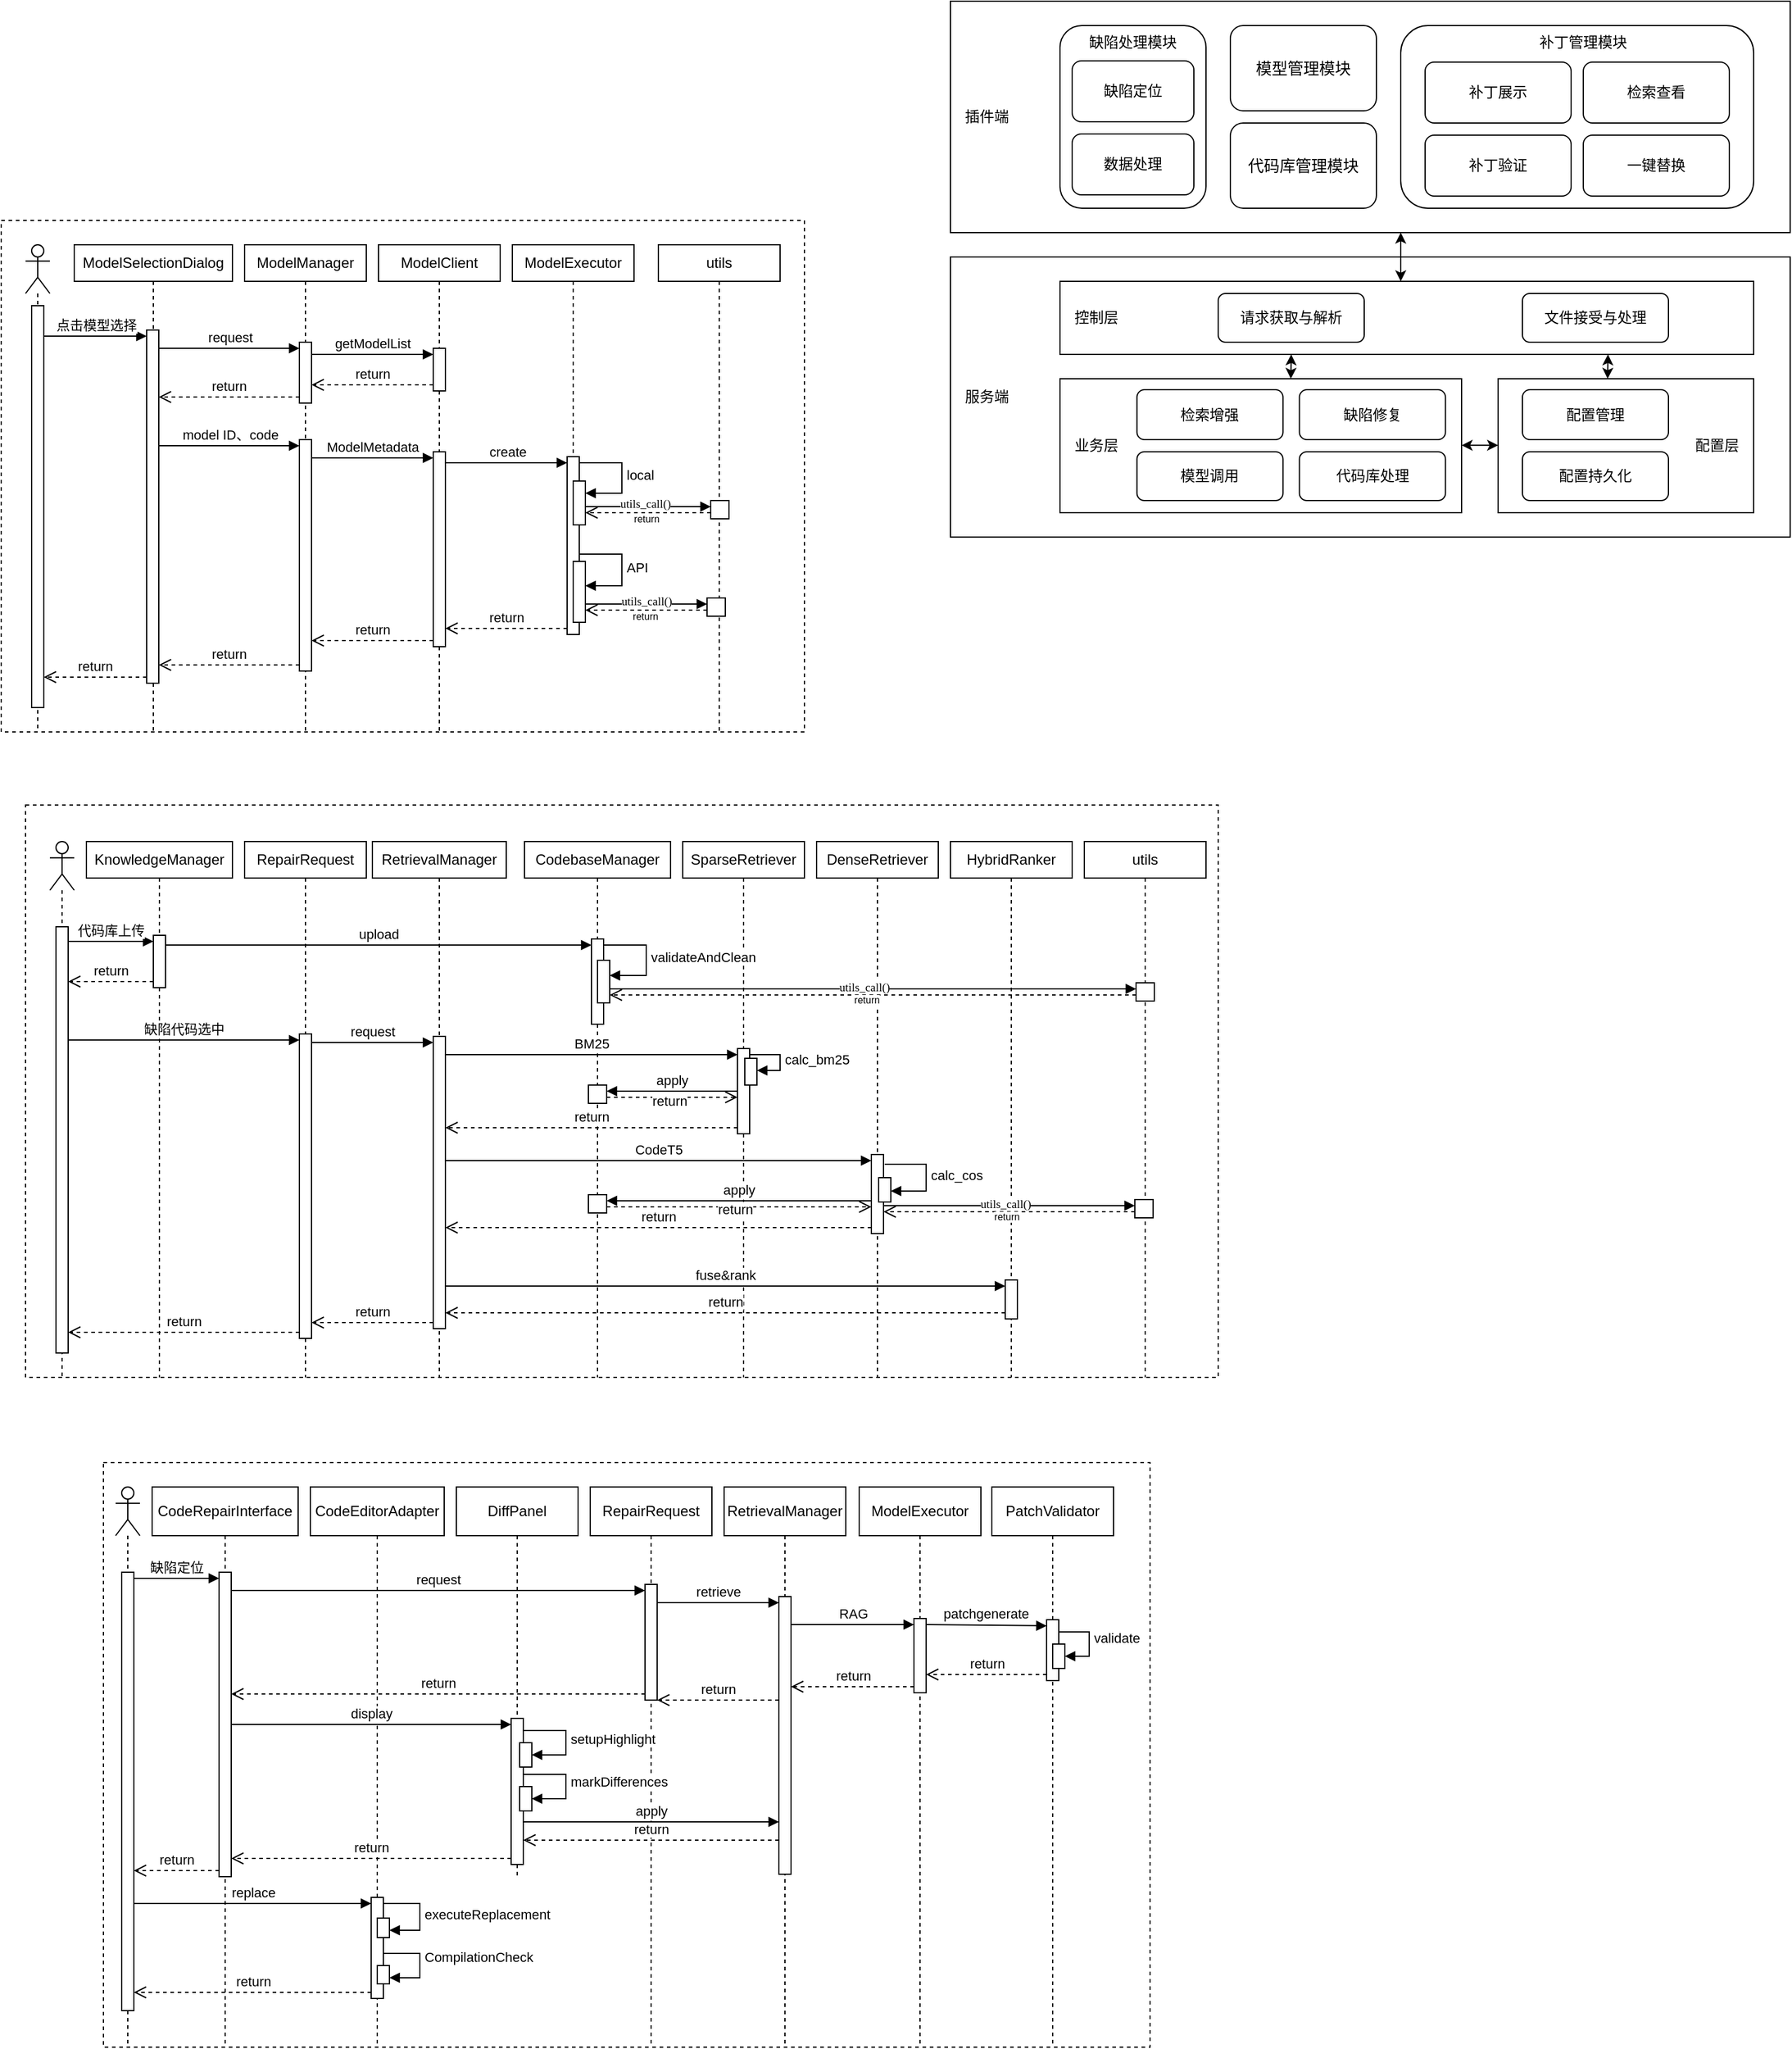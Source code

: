 <mxfile version="26.2.12">
  <diagram name="第 1 页" id="L7BnM6FXrhf_ScV4RtGR">
    <mxGraphModel dx="2941" dy="2483" grid="1" gridSize="10" guides="1" tooltips="1" connect="1" arrows="1" fold="1" page="1" pageScale="1" pageWidth="827" pageHeight="1169" math="0" shadow="0">
      <root>
        <mxCell id="0" />
        <mxCell id="1" parent="0" />
        <mxCell id="oSiUhIfpG8IgEurFUvMn-1" value="" style="rounded=0;whiteSpace=wrap;html=1;dashed=1;" vertex="1" parent="1">
          <mxGeometry x="-770" y="30" width="660" height="420" as="geometry" />
        </mxCell>
        <mxCell id="oSiUhIfpG8IgEurFUvMn-2" value="" style="shape=umlLifeline;perimeter=lifelinePerimeter;whiteSpace=wrap;html=1;container=1;dropTarget=0;collapsible=0;recursiveResize=0;outlineConnect=0;portConstraint=eastwest;newEdgeStyle={&quot;curved&quot;:0,&quot;rounded&quot;:0};participant=umlActor;" vertex="1" parent="1">
          <mxGeometry x="-750" y="50" width="20" height="400" as="geometry" />
        </mxCell>
        <mxCell id="oSiUhIfpG8IgEurFUvMn-3" value="" style="html=1;points=[[0,0,0,0,5],[0,1,0,0,-5],[1,0,0,0,5],[1,1,0,0,-5]];perimeter=orthogonalPerimeter;outlineConnect=0;targetShapes=umlLifeline;portConstraint=eastwest;newEdgeStyle={&quot;curved&quot;:0,&quot;rounded&quot;:0};" vertex="1" parent="oSiUhIfpG8IgEurFUvMn-2">
          <mxGeometry x="5" y="50" width="10" height="330" as="geometry" />
        </mxCell>
        <mxCell id="oSiUhIfpG8IgEurFUvMn-4" value="ModelSelectionDialog" style="shape=umlLifeline;perimeter=lifelinePerimeter;whiteSpace=wrap;html=1;container=1;dropTarget=0;collapsible=0;recursiveResize=0;outlineConnect=0;portConstraint=eastwest;newEdgeStyle={&quot;curved&quot;:0,&quot;rounded&quot;:0};size=30;" vertex="1" parent="1">
          <mxGeometry x="-710" y="50" width="130" height="400" as="geometry" />
        </mxCell>
        <mxCell id="oSiUhIfpG8IgEurFUvMn-10" value="" style="html=1;points=[[0,0,0,0,5],[0,1,0,0,-5],[1,0,0,0,5],[1,1,0,0,-5]];perimeter=orthogonalPerimeter;outlineConnect=0;targetShapes=umlLifeline;portConstraint=eastwest;newEdgeStyle={&quot;curved&quot;:0,&quot;rounded&quot;:0};" vertex="1" parent="oSiUhIfpG8IgEurFUvMn-4">
          <mxGeometry x="59.5" y="70" width="10" height="290" as="geometry" />
        </mxCell>
        <mxCell id="oSiUhIfpG8IgEurFUvMn-5" value="ModelExecutor" style="shape=umlLifeline;perimeter=lifelinePerimeter;whiteSpace=wrap;html=1;container=1;dropTarget=0;collapsible=0;recursiveResize=0;outlineConnect=0;portConstraint=eastwest;newEdgeStyle={&quot;curved&quot;:0,&quot;rounded&quot;:0};size=30;" vertex="1" parent="1">
          <mxGeometry x="-350" y="50" width="100" height="320" as="geometry" />
        </mxCell>
        <mxCell id="oSiUhIfpG8IgEurFUvMn-26" value="" style="html=1;points=[[0,0,0,0,5],[0,1,0,0,-5],[1,0,0,0,5],[1,1,0,0,-5]];perimeter=orthogonalPerimeter;outlineConnect=0;targetShapes=umlLifeline;portConstraint=eastwest;newEdgeStyle={&quot;curved&quot;:0,&quot;rounded&quot;:0};" vertex="1" parent="oSiUhIfpG8IgEurFUvMn-5">
          <mxGeometry x="45" y="174" width="10" height="146" as="geometry" />
        </mxCell>
        <mxCell id="oSiUhIfpG8IgEurFUvMn-6" value="ModelManager" style="shape=umlLifeline;perimeter=lifelinePerimeter;whiteSpace=wrap;html=1;container=1;dropTarget=0;collapsible=0;recursiveResize=0;outlineConnect=0;portConstraint=eastwest;newEdgeStyle={&quot;curved&quot;:0,&quot;rounded&quot;:0};size=30;" vertex="1" parent="1">
          <mxGeometry x="-570" y="50" width="100" height="400" as="geometry" />
        </mxCell>
        <mxCell id="oSiUhIfpG8IgEurFUvMn-13" value="" style="html=1;points=[[0,0,0,0,5],[0,1,0,0,-5],[1,0,0,0,5],[1,1,0,0,-5]];perimeter=orthogonalPerimeter;outlineConnect=0;targetShapes=umlLifeline;portConstraint=eastwest;newEdgeStyle={&quot;curved&quot;:0,&quot;rounded&quot;:0};" vertex="1" parent="oSiUhIfpG8IgEurFUvMn-6">
          <mxGeometry x="45" y="80" width="10" height="50" as="geometry" />
        </mxCell>
        <mxCell id="oSiUhIfpG8IgEurFUvMn-19" value="" style="html=1;points=[[0,0,0,0,5],[0,1,0,0,-5],[1,0,0,0,5],[1,1,0,0,-5]];perimeter=orthogonalPerimeter;outlineConnect=0;targetShapes=umlLifeline;portConstraint=eastwest;newEdgeStyle={&quot;curved&quot;:0,&quot;rounded&quot;:0};" vertex="1" parent="oSiUhIfpG8IgEurFUvMn-6">
          <mxGeometry x="45" y="160" width="10" height="190" as="geometry" />
        </mxCell>
        <mxCell id="oSiUhIfpG8IgEurFUvMn-7" value="ModelClient" style="shape=umlLifeline;perimeter=lifelinePerimeter;whiteSpace=wrap;html=1;container=1;dropTarget=0;collapsible=0;recursiveResize=0;outlineConnect=0;portConstraint=eastwest;newEdgeStyle={&quot;curved&quot;:0,&quot;rounded&quot;:0};size=30;" vertex="1" parent="1">
          <mxGeometry x="-460" y="50" width="100" height="400" as="geometry" />
        </mxCell>
        <mxCell id="oSiUhIfpG8IgEurFUvMn-16" value="" style="html=1;points=[[0,0,0,0,5],[0,1,0,0,-5],[1,0,0,0,5],[1,1,0,0,-5]];perimeter=orthogonalPerimeter;outlineConnect=0;targetShapes=umlLifeline;portConstraint=eastwest;newEdgeStyle={&quot;curved&quot;:0,&quot;rounded&quot;:0};" vertex="1" parent="oSiUhIfpG8IgEurFUvMn-7">
          <mxGeometry x="45" y="85" width="10" height="35" as="geometry" />
        </mxCell>
        <mxCell id="oSiUhIfpG8IgEurFUvMn-22" value="" style="html=1;points=[[0,0,0,0,5],[0,1,0,0,-5],[1,0,0,0,5],[1,1,0,0,-5]];perimeter=orthogonalPerimeter;outlineConnect=0;targetShapes=umlLifeline;portConstraint=eastwest;newEdgeStyle={&quot;curved&quot;:0,&quot;rounded&quot;:0};" vertex="1" parent="oSiUhIfpG8IgEurFUvMn-7">
          <mxGeometry x="45" y="170" width="10" height="160" as="geometry" />
        </mxCell>
        <mxCell id="oSiUhIfpG8IgEurFUvMn-8" value="utils" style="shape=umlLifeline;perimeter=lifelinePerimeter;whiteSpace=wrap;html=1;container=1;dropTarget=0;collapsible=0;recursiveResize=0;outlineConnect=0;portConstraint=eastwest;newEdgeStyle={&quot;curved&quot;:0,&quot;rounded&quot;:0};size=30;" vertex="1" parent="1">
          <mxGeometry x="-230" y="50" width="100" height="400" as="geometry" />
        </mxCell>
        <mxCell id="oSiUhIfpG8IgEurFUvMn-85" value="" style="html=1;points=[[0,0,0,0,5],[0,1,0,0,-5],[1,0,0,0,5],[1,1,0,0,-5]];perimeter=orthogonalPerimeter;outlineConnect=0;targetShapes=umlLifeline;portConstraint=eastwest;newEdgeStyle={&quot;curved&quot;:0,&quot;rounded&quot;:0};" vertex="1" parent="oSiUhIfpG8IgEurFUvMn-8">
          <mxGeometry x="43" y="210" width="15" height="15" as="geometry" />
        </mxCell>
        <mxCell id="oSiUhIfpG8IgEurFUvMn-17" value="getModelList" style="html=1;verticalAlign=bottom;endArrow=block;curved=0;rounded=0;entryX=0;entryY=0;entryDx=0;entryDy=5;" edge="1" target="oSiUhIfpG8IgEurFUvMn-16" parent="1" source="oSiUhIfpG8IgEurFUvMn-13">
          <mxGeometry relative="1" as="geometry">
            <mxPoint x="-500" y="145" as="sourcePoint" />
            <mxPoint as="offset" />
          </mxGeometry>
        </mxCell>
        <mxCell id="oSiUhIfpG8IgEurFUvMn-18" value="return" style="html=1;verticalAlign=bottom;endArrow=open;dashed=1;endSize=8;curved=0;rounded=0;exitX=0;exitY=1;exitDx=0;exitDy=-5;" edge="1" source="oSiUhIfpG8IgEurFUvMn-16" parent="1" target="oSiUhIfpG8IgEurFUvMn-13">
          <mxGeometry relative="1" as="geometry">
            <mxPoint x="-500" y="215" as="targetPoint" />
          </mxGeometry>
        </mxCell>
        <mxCell id="oSiUhIfpG8IgEurFUvMn-20" value="model ID、code" style="html=1;verticalAlign=bottom;endArrow=block;curved=0;rounded=0;entryX=0;entryY=0;entryDx=0;entryDy=5;" edge="1" target="oSiUhIfpG8IgEurFUvMn-19" parent="1" source="oSiUhIfpG8IgEurFUvMn-10">
          <mxGeometry relative="1" as="geometry">
            <mxPoint x="-590" y="255" as="sourcePoint" />
          </mxGeometry>
        </mxCell>
        <mxCell id="oSiUhIfpG8IgEurFUvMn-21" value="return" style="html=1;verticalAlign=bottom;endArrow=open;dashed=1;endSize=8;curved=0;rounded=0;exitX=0;exitY=1;exitDx=0;exitDy=-5;" edge="1" source="oSiUhIfpG8IgEurFUvMn-19" parent="1" target="oSiUhIfpG8IgEurFUvMn-10">
          <mxGeometry relative="1" as="geometry">
            <mxPoint x="-640" y="395" as="targetPoint" />
          </mxGeometry>
        </mxCell>
        <mxCell id="oSiUhIfpG8IgEurFUvMn-14" value="request" style="html=1;verticalAlign=bottom;endArrow=block;curved=0;rounded=0;entryX=0;entryY=0;entryDx=0;entryDy=5;" edge="1" target="oSiUhIfpG8IgEurFUvMn-13" parent="1" source="oSiUhIfpG8IgEurFUvMn-10">
          <mxGeometry relative="1" as="geometry">
            <mxPoint x="-600" y="145" as="sourcePoint" />
            <mxPoint as="offset" />
          </mxGeometry>
        </mxCell>
        <mxCell id="oSiUhIfpG8IgEurFUvMn-15" value="return" style="html=1;verticalAlign=bottom;endArrow=open;dashed=1;endSize=8;curved=0;rounded=0;exitX=0;exitY=1;exitDx=0;exitDy=-5;" edge="1" source="oSiUhIfpG8IgEurFUvMn-13" parent="1" target="oSiUhIfpG8IgEurFUvMn-10">
          <mxGeometry relative="1" as="geometry">
            <mxPoint x="-600" y="215" as="targetPoint" />
          </mxGeometry>
        </mxCell>
        <mxCell id="oSiUhIfpG8IgEurFUvMn-12" value="return" style="html=1;verticalAlign=bottom;endArrow=open;dashed=1;endSize=8;curved=0;rounded=0;exitX=0;exitY=1;exitDx=0;exitDy=-5;" edge="1" source="oSiUhIfpG8IgEurFUvMn-10" parent="1" target="oSiUhIfpG8IgEurFUvMn-3">
          <mxGeometry relative="1" as="geometry">
            <mxPoint x="-735" y="225" as="targetPoint" />
          </mxGeometry>
        </mxCell>
        <mxCell id="oSiUhIfpG8IgEurFUvMn-11" value="点击模型选择" style="html=1;verticalAlign=bottom;endArrow=block;curved=0;rounded=0;entryX=0;entryY=0;entryDx=0;entryDy=5;" edge="1" target="oSiUhIfpG8IgEurFUvMn-10" parent="1" source="oSiUhIfpG8IgEurFUvMn-3">
          <mxGeometry x="0.008" relative="1" as="geometry">
            <mxPoint x="-735" y="155" as="sourcePoint" />
            <mxPoint as="offset" />
          </mxGeometry>
        </mxCell>
        <mxCell id="oSiUhIfpG8IgEurFUvMn-23" value="ModelMetadata" style="html=1;verticalAlign=bottom;endArrow=block;curved=0;rounded=0;entryX=0;entryY=0;entryDx=0;entryDy=5;" edge="1" target="oSiUhIfpG8IgEurFUvMn-22" parent="1" source="oSiUhIfpG8IgEurFUvMn-19">
          <mxGeometry relative="1" as="geometry">
            <mxPoint x="-600" y="175" as="sourcePoint" />
            <mxPoint as="offset" />
          </mxGeometry>
        </mxCell>
        <mxCell id="oSiUhIfpG8IgEurFUvMn-24" value="return" style="html=1;verticalAlign=bottom;endArrow=open;dashed=1;endSize=8;curved=0;rounded=0;exitX=0;exitY=1;exitDx=0;exitDy=-5;" edge="1" source="oSiUhIfpG8IgEurFUvMn-22" parent="1" target="oSiUhIfpG8IgEurFUvMn-19">
          <mxGeometry relative="1" as="geometry">
            <mxPoint x="-600" y="245" as="targetPoint" />
          </mxGeometry>
        </mxCell>
        <mxCell id="oSiUhIfpG8IgEurFUvMn-29" value="" style="html=1;points=[[0,0,0,0,5],[0,1,0,0,-5],[1,0,0,0,5],[1,1,0,0,-5]];perimeter=orthogonalPerimeter;outlineConnect=0;targetShapes=umlLifeline;portConstraint=eastwest;newEdgeStyle={&quot;curved&quot;:0,&quot;rounded&quot;:0};" vertex="1" parent="1">
          <mxGeometry x="-300" y="244" width="10" height="36" as="geometry" />
        </mxCell>
        <mxCell id="oSiUhIfpG8IgEurFUvMn-30" value="local" style="html=1;align=left;spacingLeft=2;endArrow=block;rounded=0;edgeStyle=orthogonalEdgeStyle;curved=0;rounded=0;exitX=1;exitY=0;exitDx=0;exitDy=5;exitPerimeter=0;" edge="1" target="oSiUhIfpG8IgEurFUvMn-29" parent="1" source="oSiUhIfpG8IgEurFUvMn-26">
          <mxGeometry relative="1" as="geometry">
            <mxPoint x="-255" y="224" as="sourcePoint" />
            <Array as="points">
              <mxPoint x="-260" y="229" />
              <mxPoint x="-260" y="254" />
            </Array>
          </mxGeometry>
        </mxCell>
        <mxCell id="oSiUhIfpG8IgEurFUvMn-36" value="" style="html=1;points=[[0,0,0,0,5],[0,1,0,0,-5],[1,0,0,0,5],[1,1,0,0,-5]];perimeter=orthogonalPerimeter;outlineConnect=0;targetShapes=umlLifeline;portConstraint=eastwest;newEdgeStyle={&quot;curved&quot;:0,&quot;rounded&quot;:0};" vertex="1" parent="1">
          <mxGeometry x="-300" y="310" width="10" height="50" as="geometry" />
        </mxCell>
        <mxCell id="oSiUhIfpG8IgEurFUvMn-37" value="API" style="html=1;align=left;spacingLeft=2;endArrow=block;rounded=0;edgeStyle=orthogonalEdgeStyle;curved=0;rounded=0;" edge="1" target="oSiUhIfpG8IgEurFUvMn-36" parent="1" source="oSiUhIfpG8IgEurFUvMn-26">
          <mxGeometry relative="1" as="geometry">
            <mxPoint x="-280" y="304" as="sourcePoint" />
            <Array as="points">
              <mxPoint x="-260" y="304" />
              <mxPoint x="-260" y="330" />
            </Array>
            <mxPoint x="-290" y="334" as="targetPoint" />
          </mxGeometry>
        </mxCell>
        <mxCell id="oSiUhIfpG8IgEurFUvMn-28" value="return" style="html=1;verticalAlign=bottom;endArrow=open;dashed=1;endSize=8;curved=0;rounded=0;exitX=0;exitY=1;exitDx=0;exitDy=-5;" edge="1" source="oSiUhIfpG8IgEurFUvMn-26" parent="1" target="oSiUhIfpG8IgEurFUvMn-22">
          <mxGeometry relative="1" as="geometry">
            <mxPoint x="-376" y="275" as="targetPoint" />
          </mxGeometry>
        </mxCell>
        <mxCell id="oSiUhIfpG8IgEurFUvMn-27" value="create" style="html=1;verticalAlign=bottom;endArrow=block;curved=0;rounded=0;entryX=0;entryY=0;entryDx=0;entryDy=5;" edge="1" target="oSiUhIfpG8IgEurFUvMn-26" parent="1" source="oSiUhIfpG8IgEurFUvMn-22">
          <mxGeometry x="0.011" relative="1" as="geometry">
            <mxPoint x="-376" y="229" as="sourcePoint" />
            <mxPoint as="offset" />
          </mxGeometry>
        </mxCell>
        <mxCell id="oSiUhIfpG8IgEurFUvMn-51" value="" style="rounded=0;whiteSpace=wrap;html=1;dashed=1;" vertex="1" parent="1">
          <mxGeometry x="-750" y="510" width="980" height="470" as="geometry" />
        </mxCell>
        <mxCell id="oSiUhIfpG8IgEurFUvMn-52" value="" style="shape=umlLifeline;perimeter=lifelinePerimeter;whiteSpace=wrap;html=1;container=1;dropTarget=0;collapsible=0;recursiveResize=0;outlineConnect=0;portConstraint=eastwest;newEdgeStyle={&quot;curved&quot;:0,&quot;rounded&quot;:0};participant=umlActor;" vertex="1" parent="1">
          <mxGeometry x="-730" y="540" width="20" height="440" as="geometry" />
        </mxCell>
        <mxCell id="oSiUhIfpG8IgEurFUvMn-53" value="" style="html=1;points=[[0,0,0,0,5],[0,1,0,0,-5],[1,0,0,0,5],[1,1,0,0,-5]];perimeter=orthogonalPerimeter;outlineConnect=0;targetShapes=umlLifeline;portConstraint=eastwest;newEdgeStyle={&quot;curved&quot;:0,&quot;rounded&quot;:0};" vertex="1" parent="oSiUhIfpG8IgEurFUvMn-52">
          <mxGeometry x="5" y="70" width="10" height="350" as="geometry" />
        </mxCell>
        <mxCell id="oSiUhIfpG8IgEurFUvMn-54" value="SparseRetriever" style="shape=umlLifeline;perimeter=lifelinePerimeter;whiteSpace=wrap;html=1;container=1;dropTarget=0;collapsible=0;recursiveResize=0;outlineConnect=0;portConstraint=eastwest;newEdgeStyle={&quot;curved&quot;:0,&quot;rounded&quot;:0};size=30;" vertex="1" parent="1">
          <mxGeometry x="-210" y="540" width="100" height="440" as="geometry" />
        </mxCell>
        <mxCell id="oSiUhIfpG8IgEurFUvMn-105" value="" style="html=1;points=[[0,0,0,0,5],[0,1,0,0,-5],[1,0,0,0,5],[1,1,0,0,-5]];perimeter=orthogonalPerimeter;outlineConnect=0;targetShapes=umlLifeline;portConstraint=eastwest;newEdgeStyle={&quot;curved&quot;:0,&quot;rounded&quot;:0};" vertex="1" parent="oSiUhIfpG8IgEurFUvMn-54">
          <mxGeometry x="45" y="170" width="10" height="70" as="geometry" />
        </mxCell>
        <mxCell id="oSiUhIfpG8IgEurFUvMn-55" value="DenseRetriever" style="shape=umlLifeline;perimeter=lifelinePerimeter;whiteSpace=wrap;html=1;container=1;dropTarget=0;collapsible=0;recursiveResize=0;outlineConnect=0;portConstraint=eastwest;newEdgeStyle={&quot;curved&quot;:0,&quot;rounded&quot;:0};size=30;" vertex="1" parent="1">
          <mxGeometry x="-100" y="540" width="100" height="440" as="geometry" />
        </mxCell>
        <mxCell id="oSiUhIfpG8IgEurFUvMn-115" value="" style="html=1;points=[[0,0,0,0,5],[0,1,0,0,-5],[1,0,0,0,5],[1,1,0,0,-5]];perimeter=orthogonalPerimeter;outlineConnect=0;targetShapes=umlLifeline;portConstraint=eastwest;newEdgeStyle={&quot;curved&quot;:0,&quot;rounded&quot;:0};" vertex="1" parent="oSiUhIfpG8IgEurFUvMn-55">
          <mxGeometry x="45" y="257" width="10" height="65" as="geometry" />
        </mxCell>
        <mxCell id="oSiUhIfpG8IgEurFUvMn-56" value="RetrievalManager" style="shape=umlLifeline;perimeter=lifelinePerimeter;whiteSpace=wrap;html=1;container=1;dropTarget=0;collapsible=0;recursiveResize=0;outlineConnect=0;portConstraint=eastwest;newEdgeStyle={&quot;curved&quot;:0,&quot;rounded&quot;:0};size=30;" vertex="1" parent="1">
          <mxGeometry x="-465" y="540" width="110" height="440" as="geometry" />
        </mxCell>
        <mxCell id="oSiUhIfpG8IgEurFUvMn-102" value="" style="html=1;points=[[0,0,0,0,5],[0,1,0,0,-5],[1,0,0,0,5],[1,1,0,0,-5]];perimeter=orthogonalPerimeter;outlineConnect=0;targetShapes=umlLifeline;portConstraint=eastwest;newEdgeStyle={&quot;curved&quot;:0,&quot;rounded&quot;:0};" vertex="1" parent="oSiUhIfpG8IgEurFUvMn-56">
          <mxGeometry x="50" y="160" width="10" height="240" as="geometry" />
        </mxCell>
        <mxCell id="oSiUhIfpG8IgEurFUvMn-57" value="RepairRequest" style="shape=umlLifeline;perimeter=lifelinePerimeter;whiteSpace=wrap;html=1;container=1;dropTarget=0;collapsible=0;recursiveResize=0;outlineConnect=0;portConstraint=eastwest;newEdgeStyle={&quot;curved&quot;:0,&quot;rounded&quot;:0};size=30;" vertex="1" parent="1">
          <mxGeometry x="-570" y="540" width="100" height="440" as="geometry" />
        </mxCell>
        <mxCell id="oSiUhIfpG8IgEurFUvMn-59" value="HybridRanker" style="shape=umlLifeline;perimeter=lifelinePerimeter;whiteSpace=wrap;html=1;container=1;dropTarget=0;collapsible=0;recursiveResize=0;outlineConnect=0;portConstraint=eastwest;newEdgeStyle={&quot;curved&quot;:0,&quot;rounded&quot;:0};size=30;" vertex="1" parent="1">
          <mxGeometry x="10" y="540" width="100" height="440" as="geometry" />
        </mxCell>
        <mxCell id="oSiUhIfpG8IgEurFUvMn-125" value="" style="html=1;points=[[0,0,0,0,5],[0,1,0,0,-5],[1,0,0,0,5],[1,1,0,0,-5]];perimeter=orthogonalPerimeter;outlineConnect=0;targetShapes=umlLifeline;portConstraint=eastwest;newEdgeStyle={&quot;curved&quot;:0,&quot;rounded&quot;:0};" vertex="1" parent="oSiUhIfpG8IgEurFUvMn-59">
          <mxGeometry x="45" y="360" width="10" height="32" as="geometry" />
        </mxCell>
        <mxCell id="oSiUhIfpG8IgEurFUvMn-60" value="CodebaseManager" style="shape=umlLifeline;perimeter=lifelinePerimeter;whiteSpace=wrap;html=1;container=1;dropTarget=0;collapsible=0;recursiveResize=0;outlineConnect=0;portConstraint=eastwest;newEdgeStyle={&quot;curved&quot;:0,&quot;rounded&quot;:0};size=30;" vertex="1" parent="1">
          <mxGeometry x="-340" y="540" width="120" height="440" as="geometry" />
        </mxCell>
        <mxCell id="oSiUhIfpG8IgEurFUvMn-72" value="" style="html=1;points=[[0,0,0,0,5],[0,1,0,0,-5],[1,0,0,0,5],[1,1,0,0,-5]];perimeter=orthogonalPerimeter;outlineConnect=0;targetShapes=umlLifeline;portConstraint=eastwest;newEdgeStyle={&quot;curved&quot;:0,&quot;rounded&quot;:0};" vertex="1" parent="oSiUhIfpG8IgEurFUvMn-60">
          <mxGeometry x="55" y="80" width="10" height="70" as="geometry" />
        </mxCell>
        <mxCell id="oSiUhIfpG8IgEurFUvMn-75" value="" style="html=1;points=[[0,0,0,0,5],[0,1,0,0,-5],[1,0,0,0,5],[1,1,0,0,-5]];perimeter=orthogonalPerimeter;outlineConnect=0;targetShapes=umlLifeline;portConstraint=eastwest;newEdgeStyle={&quot;curved&quot;:0,&quot;rounded&quot;:0};" vertex="1" parent="oSiUhIfpG8IgEurFUvMn-60">
          <mxGeometry x="60" y="97.5" width="10" height="35" as="geometry" />
        </mxCell>
        <mxCell id="oSiUhIfpG8IgEurFUvMn-76" value="validateAndClean" style="html=1;align=left;spacingLeft=2;endArrow=block;rounded=0;edgeStyle=orthogonalEdgeStyle;curved=0;rounded=0;exitX=1;exitY=0;exitDx=0;exitDy=5;exitPerimeter=0;" edge="1" target="oSiUhIfpG8IgEurFUvMn-75" parent="oSiUhIfpG8IgEurFUvMn-60" source="oSiUhIfpG8IgEurFUvMn-72">
          <mxGeometry relative="1" as="geometry">
            <mxPoint x="420.02" y="80" as="sourcePoint" />
            <Array as="points">
              <mxPoint x="100" y="85" />
              <mxPoint x="100" y="110" />
            </Array>
          </mxGeometry>
        </mxCell>
        <mxCell id="oSiUhIfpG8IgEurFUvMn-128" value="" style="html=1;points=[[0,0,0,0,5],[0,1,0,0,-5],[1,0,0,0,5],[1,1,0,0,-5]];perimeter=orthogonalPerimeter;outlineConnect=0;targetShapes=umlLifeline;portConstraint=eastwest;newEdgeStyle={&quot;curved&quot;:0,&quot;rounded&quot;:0};" vertex="1" parent="oSiUhIfpG8IgEurFUvMn-60">
          <mxGeometry x="52.5" y="200" width="15" height="15" as="geometry" />
        </mxCell>
        <mxCell id="oSiUhIfpG8IgEurFUvMn-132" value="" style="html=1;points=[[0,0,0,0,5],[0,1,0,0,-5],[1,0,0,0,5],[1,1,0,0,-5]];perimeter=orthogonalPerimeter;outlineConnect=0;targetShapes=umlLifeline;portConstraint=eastwest;newEdgeStyle={&quot;curved&quot;:0,&quot;rounded&quot;:0};" vertex="1" parent="oSiUhIfpG8IgEurFUvMn-60">
          <mxGeometry x="52.5" y="290" width="15" height="15" as="geometry" />
        </mxCell>
        <mxCell id="oSiUhIfpG8IgEurFUvMn-61" value="KnowledgeManager" style="shape=umlLifeline;perimeter=lifelinePerimeter;whiteSpace=wrap;html=1;container=1;dropTarget=0;collapsible=0;recursiveResize=0;outlineConnect=0;portConstraint=eastwest;newEdgeStyle={&quot;curved&quot;:0,&quot;rounded&quot;:0};size=30;" vertex="1" parent="1">
          <mxGeometry x="-700" y="540" width="120" height="440" as="geometry" />
        </mxCell>
        <mxCell id="oSiUhIfpG8IgEurFUvMn-65" value="" style="html=1;points=[[0,0,0,0,5],[0,1,0,0,-5],[1,0,0,0,5],[1,1,0,0,-5]];perimeter=orthogonalPerimeter;outlineConnect=0;targetShapes=umlLifeline;portConstraint=eastwest;newEdgeStyle={&quot;curved&quot;:0,&quot;rounded&quot;:0};" vertex="1" parent="oSiUhIfpG8IgEurFUvMn-61">
          <mxGeometry x="55" y="77" width="10" height="43" as="geometry" />
        </mxCell>
        <mxCell id="oSiUhIfpG8IgEurFUvMn-68" value="" style="group" vertex="1" connectable="0" parent="1">
          <mxGeometry x="-590" y="698" width="80" height="250" as="geometry" />
        </mxCell>
        <mxCell id="oSiUhIfpG8IgEurFUvMn-62" value="" style="html=1;points=[[0,0,0,0,5],[0,1,0,0,-5],[1,0,0,0,5],[1,1,0,0,-5]];perimeter=orthogonalPerimeter;outlineConnect=0;targetShapes=umlLifeline;portConstraint=eastwest;newEdgeStyle={&quot;curved&quot;:0,&quot;rounded&quot;:0};" vertex="1" parent="oSiUhIfpG8IgEurFUvMn-68">
          <mxGeometry x="65" width="10" height="250" as="geometry" />
        </mxCell>
        <mxCell id="oSiUhIfpG8IgEurFUvMn-69" value="utils" style="shape=umlLifeline;perimeter=lifelinePerimeter;whiteSpace=wrap;html=1;container=1;dropTarget=0;collapsible=0;recursiveResize=0;outlineConnect=0;portConstraint=eastwest;newEdgeStyle={&quot;curved&quot;:0,&quot;rounded&quot;:0};size=30;" vertex="1" parent="1">
          <mxGeometry x="120" y="540" width="100" height="440" as="geometry" />
        </mxCell>
        <mxCell id="oSiUhIfpG8IgEurFUvMn-97" value="" style="html=1;points=[[0,0,0,0,5],[0,1,0,0,-5],[1,0,0,0,5],[1,1,0,0,-5]];perimeter=orthogonalPerimeter;outlineConnect=0;targetShapes=umlLifeline;portConstraint=eastwest;newEdgeStyle={&quot;curved&quot;:0,&quot;rounded&quot;:0};" vertex="1" parent="oSiUhIfpG8IgEurFUvMn-69">
          <mxGeometry x="42.5" y="116" width="15" height="15" as="geometry" />
        </mxCell>
        <mxCell id="oSiUhIfpG8IgEurFUvMn-86" value="" style="html=1;verticalAlign=bottom;endArrow=block;curved=0;rounded=0;entryX=0;entryY=0;entryDx=0;entryDy=5;" edge="1" target="oSiUhIfpG8IgEurFUvMn-85" parent="1" source="oSiUhIfpG8IgEurFUvMn-29">
          <mxGeometry relative="1" as="geometry">
            <mxPoint x="-255" y="245" as="sourcePoint" />
          </mxGeometry>
        </mxCell>
        <mxCell id="oSiUhIfpG8IgEurFUvMn-89" value="&lt;span style=&quot;font-family: &amp;quot;Times New Roman&amp;quot;; font-size: 9.608px;&quot;&gt;utils_call()&lt;/span&gt;" style="edgeLabel;html=1;align=center;verticalAlign=middle;resizable=0;points=[];" vertex="1" connectable="0" parent="oSiUhIfpG8IgEurFUvMn-86">
          <mxGeometry x="-0.079" y="1" relative="1" as="geometry">
            <mxPoint x="1" y="-2" as="offset" />
          </mxGeometry>
        </mxCell>
        <mxCell id="oSiUhIfpG8IgEurFUvMn-87" value="" style="html=1;verticalAlign=bottom;endArrow=open;dashed=1;endSize=8;curved=0;rounded=0;exitX=0;exitY=1;exitDx=0;exitDy=-5;" edge="1" source="oSiUhIfpG8IgEurFUvMn-85" parent="1" target="oSiUhIfpG8IgEurFUvMn-29">
          <mxGeometry relative="1" as="geometry">
            <mxPoint x="-255" y="315" as="targetPoint" />
          </mxGeometry>
        </mxCell>
        <mxCell id="oSiUhIfpG8IgEurFUvMn-88" value="return" style="edgeLabel;html=1;align=center;verticalAlign=middle;resizable=0;points=[];fontSize=8;" vertex="1" connectable="0" parent="oSiUhIfpG8IgEurFUvMn-87">
          <mxGeometry x="0.007" y="-1" relative="1" as="geometry">
            <mxPoint x="-1" y="6" as="offset" />
          </mxGeometry>
        </mxCell>
        <mxCell id="oSiUhIfpG8IgEurFUvMn-90" value="" style="html=1;points=[[0,0,0,0,5],[0,1,0,0,-5],[1,0,0,0,5],[1,1,0,0,-5]];perimeter=orthogonalPerimeter;outlineConnect=0;targetShapes=umlLifeline;portConstraint=eastwest;newEdgeStyle={&quot;curved&quot;:0,&quot;rounded&quot;:0};" vertex="1" parent="1">
          <mxGeometry x="-190" y="340" width="15" height="15" as="geometry" />
        </mxCell>
        <mxCell id="oSiUhIfpG8IgEurFUvMn-91" value="" style="html=1;verticalAlign=bottom;endArrow=block;curved=0;rounded=0;entryX=0;entryY=0;entryDx=0;entryDy=5;" edge="1" target="oSiUhIfpG8IgEurFUvMn-90" parent="1" source="oSiUhIfpG8IgEurFUvMn-36">
          <mxGeometry relative="1" as="geometry">
            <mxPoint x="-260" y="315" as="sourcePoint" />
          </mxGeometry>
        </mxCell>
        <mxCell id="oSiUhIfpG8IgEurFUvMn-95" value="&lt;span style=&quot;font-family: &amp;quot;Times New Roman&amp;quot;; font-size: 9.608px;&quot;&gt;utils_call()&lt;/span&gt;" style="edgeLabel;html=1;align=center;verticalAlign=middle;resizable=0;points=[];" vertex="1" connectable="0" parent="oSiUhIfpG8IgEurFUvMn-91">
          <mxGeometry x="-0.006" y="1" relative="1" as="geometry">
            <mxPoint y="-2" as="offset" />
          </mxGeometry>
        </mxCell>
        <mxCell id="oSiUhIfpG8IgEurFUvMn-92" value="" style="html=1;verticalAlign=bottom;endArrow=open;dashed=1;endSize=8;curved=0;rounded=0;exitX=0;exitY=1;exitDx=0;exitDy=-5;" edge="1" source="oSiUhIfpG8IgEurFUvMn-90" parent="1" target="oSiUhIfpG8IgEurFUvMn-36">
          <mxGeometry relative="1" as="geometry">
            <mxPoint x="-260" y="385" as="targetPoint" />
          </mxGeometry>
        </mxCell>
        <mxCell id="oSiUhIfpG8IgEurFUvMn-96" value="return" style="edgeLabel;html=1;align=center;verticalAlign=middle;resizable=0;points=[];fontSize=8;" vertex="1" connectable="0" parent="oSiUhIfpG8IgEurFUvMn-92">
          <mxGeometry x="0.034" y="1" relative="1" as="geometry">
            <mxPoint y="4" as="offset" />
          </mxGeometry>
        </mxCell>
        <mxCell id="oSiUhIfpG8IgEurFUvMn-98" value="" style="html=1;verticalAlign=bottom;endArrow=block;curved=0;rounded=0;entryX=0;entryY=0;entryDx=0;entryDy=5;" edge="1" target="oSiUhIfpG8IgEurFUvMn-97" parent="1" source="oSiUhIfpG8IgEurFUvMn-75">
          <mxGeometry relative="1" as="geometry">
            <mxPoint x="120" y="645" as="sourcePoint" />
          </mxGeometry>
        </mxCell>
        <mxCell id="oSiUhIfpG8IgEurFUvMn-101" value="&lt;span style=&quot;font-family: &amp;quot;Times New Roman&amp;quot;; font-size: 9.608px;&quot;&gt;utils_call()&lt;/span&gt;" style="edgeLabel;html=1;align=center;verticalAlign=middle;resizable=0;points=[];" vertex="1" connectable="0" parent="oSiUhIfpG8IgEurFUvMn-98">
          <mxGeometry x="-0.033" relative="1" as="geometry">
            <mxPoint y="-2" as="offset" />
          </mxGeometry>
        </mxCell>
        <mxCell id="oSiUhIfpG8IgEurFUvMn-99" value="" style="html=1;verticalAlign=bottom;endArrow=open;dashed=1;endSize=8;curved=0;rounded=0;exitX=0;exitY=1;exitDx=0;exitDy=-5;" edge="1" source="oSiUhIfpG8IgEurFUvMn-97" parent="1" target="oSiUhIfpG8IgEurFUvMn-75">
          <mxGeometry relative="1" as="geometry">
            <mxPoint x="120" y="715" as="targetPoint" />
          </mxGeometry>
        </mxCell>
        <mxCell id="oSiUhIfpG8IgEurFUvMn-100" value="return" style="edgeLabel;html=1;align=center;verticalAlign=middle;resizable=0;points=[];fontSize=8;" vertex="1" connectable="0" parent="oSiUhIfpG8IgEurFUvMn-99">
          <mxGeometry x="0.027" y="1" relative="1" as="geometry">
            <mxPoint y="3" as="offset" />
          </mxGeometry>
        </mxCell>
        <mxCell id="oSiUhIfpG8IgEurFUvMn-73" value="upload" style="html=1;verticalAlign=bottom;endArrow=block;curved=0;rounded=0;entryX=0;entryY=0;entryDx=0;entryDy=5;" edge="1" target="oSiUhIfpG8IgEurFUvMn-72" parent="1" source="oSiUhIfpG8IgEurFUvMn-65">
          <mxGeometry relative="1" as="geometry">
            <mxPoint x="-40" y="625" as="sourcePoint" />
          </mxGeometry>
        </mxCell>
        <mxCell id="oSiUhIfpG8IgEurFUvMn-66" value="代码库上传" style="html=1;verticalAlign=bottom;endArrow=block;curved=0;rounded=0;entryX=0;entryY=0;entryDx=0;entryDy=5;" edge="1" target="oSiUhIfpG8IgEurFUvMn-65" parent="1" source="oSiUhIfpG8IgEurFUvMn-53">
          <mxGeometry relative="1" as="geometry">
            <mxPoint x="-715" y="625" as="sourcePoint" />
          </mxGeometry>
        </mxCell>
        <mxCell id="oSiUhIfpG8IgEurFUvMn-67" value="return" style="html=1;verticalAlign=bottom;endArrow=open;dashed=1;endSize=8;curved=0;rounded=0;exitX=0;exitY=1;exitDx=0;exitDy=-5;" edge="1" source="oSiUhIfpG8IgEurFUvMn-65" parent="1" target="oSiUhIfpG8IgEurFUvMn-53">
          <mxGeometry relative="1" as="geometry">
            <mxPoint x="-715" y="695" as="targetPoint" />
          </mxGeometry>
        </mxCell>
        <mxCell id="oSiUhIfpG8IgEurFUvMn-63" value="缺陷代码选中" style="html=1;verticalAlign=bottom;endArrow=block;curved=0;rounded=0;entryX=0;entryY=0;entryDx=0;entryDy=5;" edge="1" target="oSiUhIfpG8IgEurFUvMn-62" parent="1">
          <mxGeometry relative="1" as="geometry">
            <mxPoint x="-715" y="703" as="sourcePoint" />
          </mxGeometry>
        </mxCell>
        <mxCell id="oSiUhIfpG8IgEurFUvMn-64" value="return" style="html=1;verticalAlign=bottom;endArrow=open;dashed=1;endSize=8;curved=0;rounded=0;exitX=0;exitY=1;exitDx=0;exitDy=-5;" edge="1" source="oSiUhIfpG8IgEurFUvMn-62" parent="1" target="oSiUhIfpG8IgEurFUvMn-53">
          <mxGeometry relative="1" as="geometry">
            <mxPoint x="-715" y="773" as="targetPoint" />
          </mxGeometry>
        </mxCell>
        <mxCell id="oSiUhIfpG8IgEurFUvMn-103" value="request" style="html=1;verticalAlign=bottom;endArrow=block;curved=0;rounded=0;entryX=0;entryY=0;entryDx=0;entryDy=5;" edge="1" target="oSiUhIfpG8IgEurFUvMn-102" parent="1" source="oSiUhIfpG8IgEurFUvMn-62">
          <mxGeometry relative="1" as="geometry">
            <mxPoint x="-482" y="708" as="sourcePoint" />
          </mxGeometry>
        </mxCell>
        <mxCell id="oSiUhIfpG8IgEurFUvMn-104" value="return" style="html=1;verticalAlign=bottom;endArrow=open;dashed=1;endSize=8;curved=0;rounded=0;exitX=0;exitY=1;exitDx=0;exitDy=-5;" edge="1" source="oSiUhIfpG8IgEurFUvMn-102" parent="1" target="oSiUhIfpG8IgEurFUvMn-62">
          <mxGeometry relative="1" as="geometry">
            <mxPoint x="-482" y="778" as="targetPoint" />
          </mxGeometry>
        </mxCell>
        <mxCell id="oSiUhIfpG8IgEurFUvMn-110" value="" style="html=1;points=[[0,0,0,0,5],[0,1,0,0,-5],[1,0,0,0,5],[1,1,0,0,-5]];perimeter=orthogonalPerimeter;outlineConnect=0;targetShapes=umlLifeline;portConstraint=eastwest;newEdgeStyle={&quot;curved&quot;:0,&quot;rounded&quot;:0};" vertex="1" parent="1">
          <mxGeometry x="-159" y="718" width="10" height="22" as="geometry" />
        </mxCell>
        <mxCell id="oSiUhIfpG8IgEurFUvMn-111" value="calc_bm25" style="html=1;align=left;spacingLeft=2;endArrow=block;rounded=0;edgeStyle=orthogonalEdgeStyle;curved=0;rounded=0;exitX=1;exitY=0;exitDx=0;exitDy=5;exitPerimeter=0;" edge="1" target="oSiUhIfpG8IgEurFUvMn-110" parent="1" source="oSiUhIfpG8IgEurFUvMn-105">
          <mxGeometry relative="1" as="geometry">
            <mxPoint x="-154" y="698" as="sourcePoint" />
            <Array as="points">
              <mxPoint x="-130" y="715" />
              <mxPoint x="-130" y="728" />
            </Array>
          </mxGeometry>
        </mxCell>
        <mxCell id="oSiUhIfpG8IgEurFUvMn-106" value="BM25" style="html=1;verticalAlign=bottom;endArrow=block;curved=0;rounded=0;entryX=0;entryY=0;entryDx=0;entryDy=5;" edge="1" target="oSiUhIfpG8IgEurFUvMn-105" parent="1" source="oSiUhIfpG8IgEurFUvMn-102">
          <mxGeometry relative="1" as="geometry">
            <mxPoint x="-275" y="715" as="sourcePoint" />
          </mxGeometry>
        </mxCell>
        <mxCell id="oSiUhIfpG8IgEurFUvMn-107" value="return" style="html=1;verticalAlign=bottom;endArrow=open;dashed=1;endSize=8;curved=0;rounded=0;exitX=0;exitY=1;exitDx=0;exitDy=-5;" edge="1" source="oSiUhIfpG8IgEurFUvMn-105" parent="1" target="oSiUhIfpG8IgEurFUvMn-102">
          <mxGeometry relative="1" as="geometry">
            <mxPoint x="-240" y="785" as="targetPoint" />
          </mxGeometry>
        </mxCell>
        <mxCell id="oSiUhIfpG8IgEurFUvMn-116" value="CodeT5" style="html=1;verticalAlign=bottom;endArrow=block;curved=0;rounded=0;entryX=0;entryY=0;entryDx=0;entryDy=5;" edge="1" target="oSiUhIfpG8IgEurFUvMn-115" parent="1" source="oSiUhIfpG8IgEurFUvMn-102">
          <mxGeometry relative="1" as="geometry">
            <mxPoint x="-120" y="765" as="sourcePoint" />
          </mxGeometry>
        </mxCell>
        <mxCell id="oSiUhIfpG8IgEurFUvMn-117" value="return" style="html=1;verticalAlign=bottom;endArrow=open;dashed=1;endSize=8;curved=0;rounded=0;exitX=0;exitY=1;exitDx=0;exitDy=-5;" edge="1" source="oSiUhIfpG8IgEurFUvMn-115" parent="1" target="oSiUhIfpG8IgEurFUvMn-102">
          <mxGeometry relative="1" as="geometry">
            <mxPoint x="-120" y="835" as="targetPoint" />
          </mxGeometry>
        </mxCell>
        <mxCell id="oSiUhIfpG8IgEurFUvMn-118" value="" style="html=1;points=[[0,0,0,0,5],[0,1,0,0,-5],[1,0,0,0,5],[1,1,0,0,-5]];perimeter=orthogonalPerimeter;outlineConnect=0;targetShapes=umlLifeline;portConstraint=eastwest;newEdgeStyle={&quot;curved&quot;:0,&quot;rounded&quot;:0};" vertex="1" parent="1">
          <mxGeometry x="-49" y="816" width="10" height="20" as="geometry" />
        </mxCell>
        <mxCell id="oSiUhIfpG8IgEurFUvMn-119" value="calc_cos" style="html=1;align=left;spacingLeft=2;endArrow=block;rounded=0;edgeStyle=orthogonalEdgeStyle;curved=0;rounded=0;" edge="1" parent="1">
          <mxGeometry relative="1" as="geometry">
            <mxPoint x="-44" y="805.0" as="sourcePoint" />
            <Array as="points">
              <mxPoint x="-10" y="805" />
              <mxPoint x="-10" y="827" />
            </Array>
            <mxPoint x="-39" y="827.0" as="targetPoint" />
          </mxGeometry>
        </mxCell>
        <mxCell id="oSiUhIfpG8IgEurFUvMn-120" value="" style="html=1;points=[[0,0,0,0,5],[0,1,0,0,-5],[1,0,0,0,5],[1,1,0,0,-5]];perimeter=orthogonalPerimeter;outlineConnect=0;targetShapes=umlLifeline;portConstraint=eastwest;newEdgeStyle={&quot;curved&quot;:0,&quot;rounded&quot;:0};" vertex="1" parent="1">
          <mxGeometry x="161.5" y="834" width="15" height="15" as="geometry" />
        </mxCell>
        <mxCell id="oSiUhIfpG8IgEurFUvMn-121" value="" style="html=1;verticalAlign=bottom;endArrow=block;curved=0;rounded=0;entryX=0;entryY=0;entryDx=0;entryDy=5;" edge="1" parent="1" target="oSiUhIfpG8IgEurFUvMn-120">
          <mxGeometry relative="1" as="geometry">
            <mxPoint x="-45" y="839" as="sourcePoint" />
          </mxGeometry>
        </mxCell>
        <mxCell id="oSiUhIfpG8IgEurFUvMn-122" value="&lt;span style=&quot;font-family: &amp;quot;Times New Roman&amp;quot;; font-size: 9.608px;&quot;&gt;utils_call()&lt;/span&gt;" style="edgeLabel;html=1;align=center;verticalAlign=middle;resizable=0;points=[];" vertex="1" connectable="0" parent="oSiUhIfpG8IgEurFUvMn-121">
          <mxGeometry x="-0.033" relative="1" as="geometry">
            <mxPoint y="-2" as="offset" />
          </mxGeometry>
        </mxCell>
        <mxCell id="oSiUhIfpG8IgEurFUvMn-123" value="" style="html=1;verticalAlign=bottom;endArrow=open;dashed=1;endSize=8;curved=0;rounded=0;exitX=0;exitY=1;exitDx=0;exitDy=-5;" edge="1" parent="1" source="oSiUhIfpG8IgEurFUvMn-120">
          <mxGeometry relative="1" as="geometry">
            <mxPoint x="-45" y="844" as="targetPoint" />
          </mxGeometry>
        </mxCell>
        <mxCell id="oSiUhIfpG8IgEurFUvMn-124" value="return" style="edgeLabel;html=1;align=center;verticalAlign=middle;resizable=0;points=[];fontSize=8;" vertex="1" connectable="0" parent="oSiUhIfpG8IgEurFUvMn-123">
          <mxGeometry x="0.027" y="1" relative="1" as="geometry">
            <mxPoint y="3" as="offset" />
          </mxGeometry>
        </mxCell>
        <mxCell id="oSiUhIfpG8IgEurFUvMn-126" value="fuse&amp;amp;rank" style="html=1;verticalAlign=bottom;endArrow=block;curved=0;rounded=0;entryX=0;entryY=0;entryDx=0;entryDy=5;" edge="1" target="oSiUhIfpG8IgEurFUvMn-125" parent="1" source="oSiUhIfpG8IgEurFUvMn-102">
          <mxGeometry relative="1" as="geometry">
            <mxPoint x="-10" y="843" as="sourcePoint" />
          </mxGeometry>
        </mxCell>
        <mxCell id="oSiUhIfpG8IgEurFUvMn-127" value="return" style="html=1;verticalAlign=bottom;endArrow=open;dashed=1;endSize=8;curved=0;rounded=0;exitX=0;exitY=1;exitDx=0;exitDy=-5;" edge="1" source="oSiUhIfpG8IgEurFUvMn-125" parent="1" target="oSiUhIfpG8IgEurFUvMn-102">
          <mxGeometry relative="1" as="geometry">
            <mxPoint x="-10" y="913" as="targetPoint" />
          </mxGeometry>
        </mxCell>
        <mxCell id="oSiUhIfpG8IgEurFUvMn-129" value="apply" style="html=1;verticalAlign=bottom;endArrow=block;curved=0;rounded=0;entryX=1;entryY=0;entryDx=0;entryDy=5;" edge="1" target="oSiUhIfpG8IgEurFUvMn-128" parent="1" source="oSiUhIfpG8IgEurFUvMn-105">
          <mxGeometry relative="1" as="geometry">
            <mxPoint x="-210" y="685" as="sourcePoint" />
          </mxGeometry>
        </mxCell>
        <mxCell id="oSiUhIfpG8IgEurFUvMn-130" value="" style="html=1;verticalAlign=bottom;endArrow=open;dashed=1;endSize=8;curved=0;rounded=0;exitX=1;exitY=1;exitDx=0;exitDy=-5;" edge="1" source="oSiUhIfpG8IgEurFUvMn-128" parent="1" target="oSiUhIfpG8IgEurFUvMn-105">
          <mxGeometry relative="1" as="geometry">
            <mxPoint x="-210" y="755" as="targetPoint" />
          </mxGeometry>
        </mxCell>
        <mxCell id="oSiUhIfpG8IgEurFUvMn-131" value="return" style="edgeLabel;html=1;align=center;verticalAlign=middle;resizable=0;points=[];" vertex="1" connectable="0" parent="oSiUhIfpG8IgEurFUvMn-130">
          <mxGeometry x="-0.042" y="-1" relative="1" as="geometry">
            <mxPoint y="2" as="offset" />
          </mxGeometry>
        </mxCell>
        <mxCell id="oSiUhIfpG8IgEurFUvMn-133" value="apply" style="html=1;verticalAlign=bottom;endArrow=block;curved=0;rounded=0;entryX=1;entryY=0;entryDx=0;entryDy=5;" edge="1" target="oSiUhIfpG8IgEurFUvMn-132" parent="1" source="oSiUhIfpG8IgEurFUvMn-115">
          <mxGeometry relative="1" as="geometry">
            <mxPoint x="-205" y="805" as="sourcePoint" />
          </mxGeometry>
        </mxCell>
        <mxCell id="oSiUhIfpG8IgEurFUvMn-134" value="" style="html=1;verticalAlign=bottom;endArrow=open;dashed=1;endSize=8;curved=0;rounded=0;exitX=1;exitY=1;exitDx=0;exitDy=-5;" edge="1" source="oSiUhIfpG8IgEurFUvMn-132" parent="1" target="oSiUhIfpG8IgEurFUvMn-115">
          <mxGeometry relative="1" as="geometry">
            <mxPoint x="-60" y="840" as="targetPoint" />
          </mxGeometry>
        </mxCell>
        <mxCell id="oSiUhIfpG8IgEurFUvMn-135" value="return" style="edgeLabel;html=1;align=center;verticalAlign=middle;resizable=0;points=[];" vertex="1" connectable="0" parent="oSiUhIfpG8IgEurFUvMn-134">
          <mxGeometry x="-0.04" y="2" relative="1" as="geometry">
            <mxPoint x="1" y="4" as="offset" />
          </mxGeometry>
        </mxCell>
        <mxCell id="oSiUhIfpG8IgEurFUvMn-136" value="" style="rounded=0;whiteSpace=wrap;html=1;dashed=1;" vertex="1" parent="1">
          <mxGeometry x="-686" y="1050" width="860" height="480" as="geometry" />
        </mxCell>
        <mxCell id="oSiUhIfpG8IgEurFUvMn-138" value="" style="shape=umlLifeline;perimeter=lifelinePerimeter;whiteSpace=wrap;html=1;container=1;dropTarget=0;collapsible=0;recursiveResize=0;outlineConnect=0;portConstraint=eastwest;newEdgeStyle={&quot;curved&quot;:0,&quot;rounded&quot;:0};participant=umlActor;" vertex="1" parent="1">
          <mxGeometry x="-676" y="1070" width="20" height="460" as="geometry" />
        </mxCell>
        <mxCell id="oSiUhIfpG8IgEurFUvMn-139" value="" style="html=1;points=[[0,0,0,0,5],[0,1,0,0,-5],[1,0,0,0,5],[1,1,0,0,-5]];perimeter=orthogonalPerimeter;outlineConnect=0;targetShapes=umlLifeline;portConstraint=eastwest;newEdgeStyle={&quot;curved&quot;:0,&quot;rounded&quot;:0};" vertex="1" parent="oSiUhIfpG8IgEurFUvMn-138">
          <mxGeometry x="5" y="70" width="10" height="360" as="geometry" />
        </mxCell>
        <mxCell id="oSiUhIfpG8IgEurFUvMn-140" value="CodeRepairInterface" style="shape=umlLifeline;perimeter=lifelinePerimeter;whiteSpace=wrap;html=1;container=1;dropTarget=0;collapsible=0;recursiveResize=0;outlineConnect=0;portConstraint=eastwest;newEdgeStyle={&quot;curved&quot;:0,&quot;rounded&quot;:0};" vertex="1" parent="1">
          <mxGeometry x="-646" y="1070" width="120" height="460" as="geometry" />
        </mxCell>
        <mxCell id="oSiUhIfpG8IgEurFUvMn-147" value="" style="html=1;points=[[0,0,0,0,5],[0,1,0,0,-5],[1,0,0,0,5],[1,1,0,0,-5]];perimeter=orthogonalPerimeter;outlineConnect=0;targetShapes=umlLifeline;portConstraint=eastwest;newEdgeStyle={&quot;curved&quot;:0,&quot;rounded&quot;:0};" vertex="1" parent="oSiUhIfpG8IgEurFUvMn-140">
          <mxGeometry x="55" y="70" width="10" height="250" as="geometry" />
        </mxCell>
        <mxCell id="oSiUhIfpG8IgEurFUvMn-141" value="RepairRequest" style="shape=umlLifeline;perimeter=lifelinePerimeter;whiteSpace=wrap;html=1;container=1;dropTarget=0;collapsible=0;recursiveResize=0;outlineConnect=0;portConstraint=eastwest;newEdgeStyle={&quot;curved&quot;:0,&quot;rounded&quot;:0};" vertex="1" parent="1">
          <mxGeometry x="-286" y="1070" width="100" height="460" as="geometry" />
        </mxCell>
        <mxCell id="oSiUhIfpG8IgEurFUvMn-142" value="RetrievalManager" style="shape=umlLifeline;perimeter=lifelinePerimeter;whiteSpace=wrap;html=1;container=1;dropTarget=0;collapsible=0;recursiveResize=0;outlineConnect=0;portConstraint=eastwest;newEdgeStyle={&quot;curved&quot;:0,&quot;rounded&quot;:0};" vertex="1" parent="1">
          <mxGeometry x="-176" y="1070" width="100" height="460" as="geometry" />
        </mxCell>
        <mxCell id="oSiUhIfpG8IgEurFUvMn-166" value="" style="html=1;points=[[0,0,0,0,5],[0,1,0,0,-5],[1,0,0,0,5],[1,1,0,0,-5]];perimeter=orthogonalPerimeter;outlineConnect=0;targetShapes=umlLifeline;portConstraint=eastwest;newEdgeStyle={&quot;curved&quot;:0,&quot;rounded&quot;:0};" vertex="1" parent="oSiUhIfpG8IgEurFUvMn-142">
          <mxGeometry x="45" y="90" width="10" height="228" as="geometry" />
        </mxCell>
        <mxCell id="oSiUhIfpG8IgEurFUvMn-143" value="ModelExecutor" style="shape=umlLifeline;perimeter=lifelinePerimeter;whiteSpace=wrap;html=1;container=1;dropTarget=0;collapsible=0;recursiveResize=0;outlineConnect=0;portConstraint=eastwest;newEdgeStyle={&quot;curved&quot;:0,&quot;rounded&quot;:0};" vertex="1" parent="1">
          <mxGeometry x="-65" y="1070" width="100" height="460" as="geometry" />
        </mxCell>
        <mxCell id="oSiUhIfpG8IgEurFUvMn-153" value="" style="html=1;points=[[0,0,0,0,5],[0,1,0,0,-5],[1,0,0,0,5],[1,1,0,0,-5]];perimeter=orthogonalPerimeter;outlineConnect=0;targetShapes=umlLifeline;portConstraint=eastwest;newEdgeStyle={&quot;curved&quot;:0,&quot;rounded&quot;:0};" vertex="1" parent="oSiUhIfpG8IgEurFUvMn-143">
          <mxGeometry x="45" y="108" width="10" height="61" as="geometry" />
        </mxCell>
        <mxCell id="oSiUhIfpG8IgEurFUvMn-144" value="PatchValidator" style="shape=umlLifeline;perimeter=lifelinePerimeter;whiteSpace=wrap;html=1;container=1;dropTarget=0;collapsible=0;recursiveResize=0;outlineConnect=0;portConstraint=eastwest;newEdgeStyle={&quot;curved&quot;:0,&quot;rounded&quot;:0};" vertex="1" parent="1">
          <mxGeometry x="44" y="1070" width="100" height="460" as="geometry" />
        </mxCell>
        <mxCell id="oSiUhIfpG8IgEurFUvMn-158" value="" style="html=1;points=[[0,0,0,0,5],[0,1,0,0,-5],[1,0,0,0,5],[1,1,0,0,-5]];perimeter=orthogonalPerimeter;outlineConnect=0;targetShapes=umlLifeline;portConstraint=eastwest;newEdgeStyle={&quot;curved&quot;:0,&quot;rounded&quot;:0};" vertex="1" parent="oSiUhIfpG8IgEurFUvMn-144">
          <mxGeometry x="45" y="109" width="10" height="50" as="geometry" />
        </mxCell>
        <mxCell id="oSiUhIfpG8IgEurFUvMn-161" value="" style="html=1;points=[[0,0,0,0,5],[0,1,0,0,-5],[1,0,0,0,5],[1,1,0,0,-5]];perimeter=orthogonalPerimeter;outlineConnect=0;targetShapes=umlLifeline;portConstraint=eastwest;newEdgeStyle={&quot;curved&quot;:0,&quot;rounded&quot;:0};" vertex="1" parent="oSiUhIfpG8IgEurFUvMn-144">
          <mxGeometry x="50" y="129" width="10" height="20" as="geometry" />
        </mxCell>
        <mxCell id="oSiUhIfpG8IgEurFUvMn-162" value="validate" style="html=1;align=left;spacingLeft=2;endArrow=block;rounded=0;edgeStyle=orthogonalEdgeStyle;curved=0;rounded=0;exitX=1;exitY=0;exitDx=0;exitDy=5;exitPerimeter=0;" edge="1" target="oSiUhIfpG8IgEurFUvMn-161" parent="oSiUhIfpG8IgEurFUvMn-144" source="oSiUhIfpG8IgEurFUvMn-158">
          <mxGeometry relative="1" as="geometry">
            <mxPoint x="65" y="99" as="sourcePoint" />
            <Array as="points">
              <mxPoint x="55" y="119" />
              <mxPoint x="80" y="119" />
              <mxPoint x="80" y="139" />
            </Array>
          </mxGeometry>
        </mxCell>
        <mxCell id="oSiUhIfpG8IgEurFUvMn-145" value="CodeEditorAdapter" style="shape=umlLifeline;perimeter=lifelinePerimeter;whiteSpace=wrap;html=1;container=1;dropTarget=0;collapsible=0;recursiveResize=0;outlineConnect=0;portConstraint=eastwest;newEdgeStyle={&quot;curved&quot;:0,&quot;rounded&quot;:0};" vertex="1" parent="1">
          <mxGeometry x="-516" y="1070" width="110" height="460" as="geometry" />
        </mxCell>
        <mxCell id="oSiUhIfpG8IgEurFUvMn-169" value="" style="html=1;points=[[0,0,0,0,5],[0,1,0,0,-5],[1,0,0,0,5],[1,1,0,0,-5]];perimeter=orthogonalPerimeter;outlineConnect=0;targetShapes=umlLifeline;portConstraint=eastwest;newEdgeStyle={&quot;curved&quot;:0,&quot;rounded&quot;:0};" vertex="1" parent="oSiUhIfpG8IgEurFUvMn-145">
          <mxGeometry x="50" y="337" width="10" height="83" as="geometry" />
        </mxCell>
        <mxCell id="oSiUhIfpG8IgEurFUvMn-146" value="DiffPanel" style="shape=umlLifeline;perimeter=lifelinePerimeter;whiteSpace=wrap;html=1;container=1;dropTarget=0;collapsible=0;recursiveResize=0;outlineConnect=0;portConstraint=eastwest;newEdgeStyle={&quot;curved&quot;:0,&quot;rounded&quot;:0};" vertex="1" parent="1">
          <mxGeometry x="-396" y="1070" width="100" height="320" as="geometry" />
        </mxCell>
        <mxCell id="oSiUhIfpG8IgEurFUvMn-163" value="" style="html=1;points=[[0,0,0,0,5],[0,1,0,0,-5],[1,0,0,0,5],[1,1,0,0,-5]];perimeter=orthogonalPerimeter;outlineConnect=0;targetShapes=umlLifeline;portConstraint=eastwest;newEdgeStyle={&quot;curved&quot;:0,&quot;rounded&quot;:0};" vertex="1" parent="oSiUhIfpG8IgEurFUvMn-146">
          <mxGeometry x="45" y="190" width="10" height="120" as="geometry" />
        </mxCell>
        <mxCell id="oSiUhIfpG8IgEurFUvMn-174" value="" style="html=1;points=[[0,0,0,0,5],[0,1,0,0,-5],[1,0,0,0,5],[1,1,0,0,-5]];perimeter=orthogonalPerimeter;outlineConnect=0;targetShapes=umlLifeline;portConstraint=eastwest;newEdgeStyle={&quot;curved&quot;:0,&quot;rounded&quot;:0};" vertex="1" parent="oSiUhIfpG8IgEurFUvMn-146">
          <mxGeometry x="52" y="246" width="10" height="20" as="geometry" />
        </mxCell>
        <mxCell id="oSiUhIfpG8IgEurFUvMn-175" value="markDifferences" style="html=1;align=left;spacingLeft=2;endArrow=block;rounded=0;edgeStyle=orthogonalEdgeStyle;curved=0;rounded=0;" edge="1" target="oSiUhIfpG8IgEurFUvMn-174" parent="oSiUhIfpG8IgEurFUvMn-146">
          <mxGeometry relative="1" as="geometry">
            <mxPoint x="55" y="236.027" as="sourcePoint" />
            <Array as="points">
              <mxPoint x="90" y="236" />
              <mxPoint x="90" y="256" />
            </Array>
          </mxGeometry>
        </mxCell>
        <mxCell id="oSiUhIfpG8IgEurFUvMn-150" value="" style="html=1;points=[[0,0,0,0,5],[0,1,0,0,-5],[1,0,0,0,5],[1,1,0,0,-5]];perimeter=orthogonalPerimeter;outlineConnect=0;targetShapes=umlLifeline;portConstraint=eastwest;newEdgeStyle={&quot;curved&quot;:0,&quot;rounded&quot;:0};" vertex="1" parent="1">
          <mxGeometry x="-241" y="1150" width="10" height="95" as="geometry" />
        </mxCell>
        <mxCell id="oSiUhIfpG8IgEurFUvMn-151" value="request" style="html=1;verticalAlign=bottom;endArrow=block;curved=0;rounded=0;entryX=0;entryY=0;entryDx=0;entryDy=5;" edge="1" target="oSiUhIfpG8IgEurFUvMn-150" parent="1" source="oSiUhIfpG8IgEurFUvMn-147">
          <mxGeometry relative="1" as="geometry">
            <mxPoint x="-339" y="1185" as="sourcePoint" />
          </mxGeometry>
        </mxCell>
        <mxCell id="oSiUhIfpG8IgEurFUvMn-152" value="return" style="html=1;verticalAlign=bottom;endArrow=open;dashed=1;endSize=8;curved=0;rounded=0;exitX=0;exitY=1;exitDx=0;exitDy=-5;" edge="1" source="oSiUhIfpG8IgEurFUvMn-150" parent="1" target="oSiUhIfpG8IgEurFUvMn-147">
          <mxGeometry relative="1" as="geometry">
            <mxPoint x="-339" y="1255" as="targetPoint" />
          </mxGeometry>
        </mxCell>
        <mxCell id="oSiUhIfpG8IgEurFUvMn-160" value="return" style="html=1;verticalAlign=bottom;endArrow=open;dashed=1;endSize=8;curved=0;rounded=0;exitX=0;exitY=1;exitDx=0;exitDy=-5;" edge="1" source="oSiUhIfpG8IgEurFUvMn-158" parent="1" target="oSiUhIfpG8IgEurFUvMn-153">
          <mxGeometry relative="1" as="geometry">
            <mxPoint x="19" y="1254" as="targetPoint" />
          </mxGeometry>
        </mxCell>
        <mxCell id="oSiUhIfpG8IgEurFUvMn-159" value="patchgenerate" style="html=1;verticalAlign=bottom;endArrow=block;curved=0;rounded=0;entryX=0;entryY=0;entryDx=0;entryDy=5;exitX=1;exitY=0;exitDx=0;exitDy=5;exitPerimeter=0;" edge="1" target="oSiUhIfpG8IgEurFUvMn-158" parent="1" source="oSiUhIfpG8IgEurFUvMn-153">
          <mxGeometry relative="1" as="geometry">
            <mxPoint x="19" y="1184" as="sourcePoint" />
          </mxGeometry>
        </mxCell>
        <mxCell id="oSiUhIfpG8IgEurFUvMn-149" value="return" style="html=1;verticalAlign=bottom;endArrow=open;dashed=1;endSize=8;curved=0;rounded=0;exitX=0;exitY=1;exitDx=0;exitDy=-5;" edge="1" source="oSiUhIfpG8IgEurFUvMn-147" parent="1" target="oSiUhIfpG8IgEurFUvMn-139">
          <mxGeometry relative="1" as="geometry">
            <mxPoint x="-661" y="1244" as="targetPoint" />
          </mxGeometry>
        </mxCell>
        <mxCell id="oSiUhIfpG8IgEurFUvMn-164" value="display" style="html=1;verticalAlign=bottom;endArrow=block;curved=0;rounded=0;entryX=0;entryY=0;entryDx=0;entryDy=5;" edge="1" target="oSiUhIfpG8IgEurFUvMn-163" parent="1" source="oSiUhIfpG8IgEurFUvMn-147">
          <mxGeometry relative="1" as="geometry">
            <mxPoint x="-421" y="1265" as="sourcePoint" />
          </mxGeometry>
        </mxCell>
        <mxCell id="oSiUhIfpG8IgEurFUvMn-165" value="return" style="html=1;verticalAlign=bottom;endArrow=open;dashed=1;endSize=8;curved=0;rounded=0;exitX=0;exitY=1;exitDx=0;exitDy=-5;" edge="1" source="oSiUhIfpG8IgEurFUvMn-163" parent="1" target="oSiUhIfpG8IgEurFUvMn-147">
          <mxGeometry relative="1" as="geometry">
            <mxPoint x="-421" y="1335" as="targetPoint" />
          </mxGeometry>
        </mxCell>
        <mxCell id="oSiUhIfpG8IgEurFUvMn-167" value="retrieve" style="html=1;verticalAlign=bottom;endArrow=block;curved=0;rounded=0;entryX=0;entryY=0;entryDx=0;entryDy=5;" edge="1" target="oSiUhIfpG8IgEurFUvMn-166" parent="1" source="oSiUhIfpG8IgEurFUvMn-150">
          <mxGeometry relative="1" as="geometry">
            <mxPoint x="-201" y="1275" as="sourcePoint" />
          </mxGeometry>
        </mxCell>
        <mxCell id="oSiUhIfpG8IgEurFUvMn-168" value="return" style="html=1;verticalAlign=bottom;endArrow=open;dashed=1;endSize=8;curved=0;rounded=0;" edge="1" source="oSiUhIfpG8IgEurFUvMn-166" parent="1" target="oSiUhIfpG8IgEurFUvMn-150">
          <mxGeometry relative="1" as="geometry">
            <mxPoint x="-201" y="1345" as="targetPoint" />
          </mxGeometry>
        </mxCell>
        <mxCell id="oSiUhIfpG8IgEurFUvMn-154" value="RAG" style="html=1;verticalAlign=bottom;endArrow=block;curved=0;rounded=0;entryX=0;entryY=0;entryDx=0;entryDy=5;" edge="1" target="oSiUhIfpG8IgEurFUvMn-153" parent="1">
          <mxGeometry relative="1" as="geometry">
            <mxPoint x="-121" y="1183" as="sourcePoint" />
          </mxGeometry>
        </mxCell>
        <mxCell id="oSiUhIfpG8IgEurFUvMn-155" value="return" style="html=1;verticalAlign=bottom;endArrow=open;dashed=1;endSize=8;curved=0;rounded=0;exitX=0;exitY=1;exitDx=0;exitDy=-5;" edge="1" source="oSiUhIfpG8IgEurFUvMn-153" parent="1">
          <mxGeometry relative="1" as="geometry">
            <mxPoint x="-121" y="1234.0" as="targetPoint" />
          </mxGeometry>
        </mxCell>
        <mxCell id="oSiUhIfpG8IgEurFUvMn-148" value="缺陷定位" style="html=1;verticalAlign=bottom;endArrow=block;curved=0;rounded=0;entryX=0;entryY=0;entryDx=0;entryDy=5;" edge="1" target="oSiUhIfpG8IgEurFUvMn-147" parent="1" source="oSiUhIfpG8IgEurFUvMn-139">
          <mxGeometry relative="1" as="geometry">
            <mxPoint x="-661" y="1174" as="sourcePoint" />
          </mxGeometry>
        </mxCell>
        <mxCell id="oSiUhIfpG8IgEurFUvMn-170" value="replace" style="html=1;verticalAlign=bottom;endArrow=block;curved=0;rounded=0;entryX=0;entryY=0;entryDx=0;entryDy=5;" edge="1" target="oSiUhIfpG8IgEurFUvMn-169" parent="1" source="oSiUhIfpG8IgEurFUvMn-139">
          <mxGeometry relative="1" as="geometry">
            <mxPoint x="-536" y="1385" as="sourcePoint" />
          </mxGeometry>
        </mxCell>
        <mxCell id="oSiUhIfpG8IgEurFUvMn-171" value="return" style="html=1;verticalAlign=bottom;endArrow=open;dashed=1;endSize=8;curved=0;rounded=0;exitX=0;exitY=1;exitDx=0;exitDy=-5;" edge="1" source="oSiUhIfpG8IgEurFUvMn-169" parent="1" target="oSiUhIfpG8IgEurFUvMn-139">
          <mxGeometry relative="1" as="geometry">
            <mxPoint x="-536" y="1455" as="targetPoint" />
          </mxGeometry>
        </mxCell>
        <mxCell id="oSiUhIfpG8IgEurFUvMn-172" value="" style="html=1;points=[[0,0,0,0,5],[0,1,0,0,-5],[1,0,0,0,5],[1,1,0,0,-5]];perimeter=orthogonalPerimeter;outlineConnect=0;targetShapes=umlLifeline;portConstraint=eastwest;newEdgeStyle={&quot;curved&quot;:0,&quot;rounded&quot;:0};" vertex="1" parent="1">
          <mxGeometry x="-344" y="1280" width="10" height="20" as="geometry" />
        </mxCell>
        <mxCell id="oSiUhIfpG8IgEurFUvMn-173" value="&lt;div&gt;setupHighlight&lt;/div&gt;" style="html=1;align=left;spacingLeft=2;endArrow=block;rounded=0;edgeStyle=orthogonalEdgeStyle;curved=0;rounded=0;" edge="1" target="oSiUhIfpG8IgEurFUvMn-172" parent="1" source="oSiUhIfpG8IgEurFUvMn-163">
          <mxGeometry relative="1" as="geometry">
            <mxPoint x="-336" y="1260" as="sourcePoint" />
            <Array as="points">
              <mxPoint x="-306" y="1270" />
              <mxPoint x="-306" y="1290" />
            </Array>
          </mxGeometry>
        </mxCell>
        <mxCell id="oSiUhIfpG8IgEurFUvMn-181" value="return" style="html=1;verticalAlign=bottom;endArrow=open;dashed=1;endSize=8;curved=0;rounded=0;" edge="1" source="oSiUhIfpG8IgEurFUvMn-166" parent="1">
          <mxGeometry relative="1" as="geometry">
            <mxPoint x="-341" y="1360" as="targetPoint" />
            <mxPoint x="-131" y="1360" as="sourcePoint" />
          </mxGeometry>
        </mxCell>
        <mxCell id="oSiUhIfpG8IgEurFUvMn-180" value="apply" style="html=1;verticalAlign=bottom;endArrow=block;curved=0;rounded=0;" edge="1" target="oSiUhIfpG8IgEurFUvMn-166" parent="1">
          <mxGeometry relative="1" as="geometry">
            <mxPoint x="-341" y="1345" as="sourcePoint" />
          </mxGeometry>
        </mxCell>
        <mxCell id="oSiUhIfpG8IgEurFUvMn-182" value="" style="html=1;points=[[0,0,0,0,5],[0,1,0,0,-5],[1,0,0,0,5],[1,1,0,0,-5]];perimeter=orthogonalPerimeter;outlineConnect=0;targetShapes=umlLifeline;portConstraint=eastwest;newEdgeStyle={&quot;curved&quot;:0,&quot;rounded&quot;:0};" vertex="1" parent="1">
          <mxGeometry x="-461" y="1424" width="10" height="16" as="geometry" />
        </mxCell>
        <mxCell id="oSiUhIfpG8IgEurFUvMn-183" value="executeReplacement" style="html=1;align=left;spacingLeft=2;endArrow=block;rounded=0;edgeStyle=orthogonalEdgeStyle;curved=0;rounded=0;exitX=1;exitY=0;exitDx=0;exitDy=5;exitPerimeter=0;" edge="1" target="oSiUhIfpG8IgEurFUvMn-182" parent="1" source="oSiUhIfpG8IgEurFUvMn-169">
          <mxGeometry relative="1" as="geometry">
            <mxPoint x="-456" y="1404" as="sourcePoint" />
            <Array as="points">
              <mxPoint x="-426" y="1412" />
              <mxPoint x="-426" y="1434" />
            </Array>
          </mxGeometry>
        </mxCell>
        <mxCell id="oSiUhIfpG8IgEurFUvMn-184" value="" style="html=1;points=[[0,0,0,0,5],[0,1,0,0,-5],[1,0,0,0,5],[1,1,0,0,-5]];perimeter=orthogonalPerimeter;outlineConnect=0;targetShapes=umlLifeline;portConstraint=eastwest;newEdgeStyle={&quot;curved&quot;:0,&quot;rounded&quot;:0};" vertex="1" parent="1">
          <mxGeometry x="-461" y="1463" width="10" height="15" as="geometry" />
        </mxCell>
        <mxCell id="oSiUhIfpG8IgEurFUvMn-185" value="&lt;div&gt;CompilationCheck&lt;/div&gt;" style="html=1;align=left;spacingLeft=2;endArrow=block;rounded=0;edgeStyle=orthogonalEdgeStyle;curved=0;rounded=0;" edge="1" target="oSiUhIfpG8IgEurFUvMn-184" parent="1">
          <mxGeometry x="0.001" relative="1" as="geometry">
            <mxPoint x="-456" y="1443" as="sourcePoint" />
            <Array as="points">
              <mxPoint x="-456" y="1453" />
              <mxPoint x="-426" y="1453" />
              <mxPoint x="-426" y="1473" />
            </Array>
            <mxPoint as="offset" />
          </mxGeometry>
        </mxCell>
        <mxCell id="oSiUhIfpG8IgEurFUvMn-186" value="" style="rounded=0;whiteSpace=wrap;html=1;" vertex="1" parent="1">
          <mxGeometry x="10" y="-150" width="690" height="190" as="geometry" />
        </mxCell>
        <mxCell id="oSiUhIfpG8IgEurFUvMn-187" value="" style="rounded=0;whiteSpace=wrap;html=1;" vertex="1" parent="1">
          <mxGeometry x="10" y="60" width="690" height="230" as="geometry" />
        </mxCell>
        <mxCell id="oSiUhIfpG8IgEurFUvMn-188" value="" style="rounded=0;whiteSpace=wrap;html=1;" vertex="1" parent="1">
          <mxGeometry x="100" y="80" width="570" height="60" as="geometry" />
        </mxCell>
        <mxCell id="oSiUhIfpG8IgEurFUvMn-189" value="" style="rounded=0;whiteSpace=wrap;html=1;" vertex="1" parent="1">
          <mxGeometry x="100" y="160" width="330" height="110" as="geometry" />
        </mxCell>
        <mxCell id="oSiUhIfpG8IgEurFUvMn-190" value="" style="rounded=0;whiteSpace=wrap;html=1;" vertex="1" parent="1">
          <mxGeometry x="460" y="160" width="210" height="110" as="geometry" />
        </mxCell>
        <mxCell id="oSiUhIfpG8IgEurFUvMn-191" value="代码库管理模块" style="rounded=1;whiteSpace=wrap;html=1;fontSize=13;" vertex="1" parent="1">
          <mxGeometry x="240" y="-50" width="120" height="70" as="geometry" />
        </mxCell>
        <mxCell id="oSiUhIfpG8IgEurFUvMn-192" value="" style="rounded=1;whiteSpace=wrap;html=1;" vertex="1" parent="1">
          <mxGeometry x="380" y="-130" width="290" height="150" as="geometry" />
        </mxCell>
        <mxCell id="oSiUhIfpG8IgEurFUvMn-195" value="补丁管理模块" style="text;html=1;align=center;verticalAlign=middle;whiteSpace=wrap;rounded=0;fontSize=12;" vertex="1" parent="1">
          <mxGeometry x="480" y="-131" width="100" height="30" as="geometry" />
        </mxCell>
        <mxCell id="oSiUhIfpG8IgEurFUvMn-196" value="配置层" style="text;html=1;align=center;verticalAlign=middle;whiteSpace=wrap;rounded=0;" vertex="1" parent="1">
          <mxGeometry x="610" y="200" width="60" height="30" as="geometry" />
        </mxCell>
        <mxCell id="oSiUhIfpG8IgEurFUvMn-197" value="服务端" style="text;html=1;align=center;verticalAlign=middle;whiteSpace=wrap;rounded=0;" vertex="1" parent="1">
          <mxGeometry x="10" y="160" width="60" height="30" as="geometry" />
        </mxCell>
        <mxCell id="oSiUhIfpG8IgEurFUvMn-198" value="业务层" style="text;html=1;align=center;verticalAlign=middle;whiteSpace=wrap;rounded=0;" vertex="1" parent="1">
          <mxGeometry x="99.5" y="200" width="60" height="30" as="geometry" />
        </mxCell>
        <mxCell id="oSiUhIfpG8IgEurFUvMn-199" value="控制层" style="text;html=1;align=center;verticalAlign=middle;whiteSpace=wrap;rounded=0;" vertex="1" parent="1">
          <mxGeometry x="100" y="95" width="60" height="30" as="geometry" />
        </mxCell>
        <mxCell id="oSiUhIfpG8IgEurFUvMn-200" value="插件端" style="text;html=1;align=center;verticalAlign=middle;whiteSpace=wrap;rounded=0;" vertex="1" parent="1">
          <mxGeometry x="10" y="-70" width="60" height="30" as="geometry" />
        </mxCell>
        <mxCell id="oSiUhIfpG8IgEurFUvMn-201" value="请求获取与解析" style="rounded=1;whiteSpace=wrap;html=1;" vertex="1" parent="1">
          <mxGeometry x="230" y="90" width="120" height="40" as="geometry" />
        </mxCell>
        <mxCell id="oSiUhIfpG8IgEurFUvMn-202" value="文件接受与处理" style="rounded=1;whiteSpace=wrap;html=1;" vertex="1" parent="1">
          <mxGeometry x="480" y="90" width="120" height="40" as="geometry" />
        </mxCell>
        <mxCell id="oSiUhIfpG8IgEurFUvMn-203" value="配置管理" style="rounded=1;whiteSpace=wrap;html=1;" vertex="1" parent="1">
          <mxGeometry x="480" y="169" width="120" height="41" as="geometry" />
        </mxCell>
        <mxCell id="oSiUhIfpG8IgEurFUvMn-204" value="配置持久化" style="rounded=1;whiteSpace=wrap;html=1;" vertex="1" parent="1">
          <mxGeometry x="480" y="220" width="120" height="40" as="geometry" />
        </mxCell>
        <mxCell id="oSiUhIfpG8IgEurFUvMn-205" value="模型管理模块" style="rounded=1;whiteSpace=wrap;html=1;fontSize=13;" vertex="1" parent="1">
          <mxGeometry x="240" y="-130" width="120" height="70" as="geometry" />
        </mxCell>
        <mxCell id="oSiUhIfpG8IgEurFUvMn-206" value="检索增强" style="rounded=1;whiteSpace=wrap;html=1;" vertex="1" parent="1">
          <mxGeometry x="163.25" y="169" width="120" height="41" as="geometry" />
        </mxCell>
        <mxCell id="oSiUhIfpG8IgEurFUvMn-207" value="缺陷修复" style="rounded=1;whiteSpace=wrap;html=1;" vertex="1" parent="1">
          <mxGeometry x="296.75" y="169" width="120" height="41" as="geometry" />
        </mxCell>
        <mxCell id="oSiUhIfpG8IgEurFUvMn-208" value="模型调用" style="rounded=1;whiteSpace=wrap;html=1;" vertex="1" parent="1">
          <mxGeometry x="163.25" y="220" width="120" height="40" as="geometry" />
        </mxCell>
        <mxCell id="oSiUhIfpG8IgEurFUvMn-209" value="补丁展示" style="rounded=1;whiteSpace=wrap;html=1;" vertex="1" parent="1">
          <mxGeometry x="400" y="-100" width="120" height="50" as="geometry" />
        </mxCell>
        <mxCell id="oSiUhIfpG8IgEurFUvMn-210" value="缺陷处理模块" style="rounded=1;whiteSpace=wrap;html=1;verticalAlign=top;fontSize=12;" vertex="1" parent="1">
          <mxGeometry x="100" y="-130" width="120" height="150" as="geometry" />
        </mxCell>
        <mxCell id="oSiUhIfpG8IgEurFUvMn-212" value="缺陷定位" style="rounded=1;whiteSpace=wrap;html=1;" vertex="1" parent="1">
          <mxGeometry x="110" y="-101" width="100" height="50" as="geometry" />
        </mxCell>
        <mxCell id="oSiUhIfpG8IgEurFUvMn-213" value="数据处理" style="rounded=1;whiteSpace=wrap;html=1;" vertex="1" parent="1">
          <mxGeometry x="110" y="-41" width="100" height="50" as="geometry" />
        </mxCell>
        <mxCell id="oSiUhIfpG8IgEurFUvMn-214" value="一键替换" style="rounded=1;whiteSpace=wrap;html=1;" vertex="1" parent="1">
          <mxGeometry x="530" y="-40" width="120" height="50" as="geometry" />
        </mxCell>
        <mxCell id="oSiUhIfpG8IgEurFUvMn-215" value="检索查看" style="rounded=1;whiteSpace=wrap;html=1;" vertex="1" parent="1">
          <mxGeometry x="530" y="-100" width="120" height="50" as="geometry" />
        </mxCell>
        <mxCell id="oSiUhIfpG8IgEurFUvMn-216" value="补丁验证" style="rounded=1;whiteSpace=wrap;html=1;" vertex="1" parent="1">
          <mxGeometry x="400" y="-40" width="120" height="50" as="geometry" />
        </mxCell>
        <mxCell id="oSiUhIfpG8IgEurFUvMn-217" value="代码库处理" style="rounded=1;whiteSpace=wrap;html=1;" vertex="1" parent="1">
          <mxGeometry x="296.75" y="220" width="120" height="40" as="geometry" />
        </mxCell>
        <mxCell id="oSiUhIfpG8IgEurFUvMn-219" value="" style="endArrow=classic;startArrow=classic;html=1;rounded=0;" edge="1" parent="1">
          <mxGeometry width="50" height="50" relative="1" as="geometry">
            <mxPoint x="380" y="80" as="sourcePoint" />
            <mxPoint x="380" y="40" as="targetPoint" />
          </mxGeometry>
        </mxCell>
        <mxCell id="oSiUhIfpG8IgEurFUvMn-220" value="" style="endArrow=classic;startArrow=classic;html=1;rounded=0;strokeWidth=1;fontSize=8;horizontal=0;" edge="1" parent="1">
          <mxGeometry width="50" height="50" relative="1" as="geometry">
            <mxPoint x="289.7" y="160" as="sourcePoint" />
            <mxPoint x="290" y="140" as="targetPoint" />
          </mxGeometry>
        </mxCell>
        <mxCell id="oSiUhIfpG8IgEurFUvMn-221" value="" style="endArrow=classic;startArrow=classic;html=1;rounded=0;strokeWidth=1;fontSize=8;horizontal=0;" edge="1" parent="1">
          <mxGeometry width="50" height="50" relative="1" as="geometry">
            <mxPoint x="550" y="160" as="sourcePoint" />
            <mxPoint x="550.3" y="140" as="targetPoint" />
          </mxGeometry>
        </mxCell>
        <mxCell id="oSiUhIfpG8IgEurFUvMn-223" value="" style="endArrow=classic;startArrow=classic;html=1;rounded=0;" edge="1" parent="1">
          <mxGeometry width="50" height="50" relative="1" as="geometry">
            <mxPoint x="430" y="214.67" as="sourcePoint" />
            <mxPoint x="460" y="214.67" as="targetPoint" />
          </mxGeometry>
        </mxCell>
      </root>
    </mxGraphModel>
  </diagram>
</mxfile>
